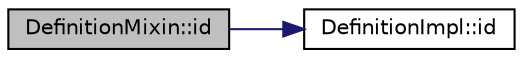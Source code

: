 digraph "DefinitionMixin::id"
{
 // LATEX_PDF_SIZE
  edge [fontname="Helvetica",fontsize="10",labelfontname="Helvetica",labelfontsize="10"];
  node [fontname="Helvetica",fontsize="10",shape=record];
  rankdir="LR";
  Node1 [label="DefinitionMixin::id",height=0.2,width=0.4,color="black", fillcolor="grey75", style="filled", fontcolor="black",tooltip=" "];
  Node1 -> Node2 [color="midnightblue",fontsize="10",style="solid"];
  Node2 [label="DefinitionImpl::id",height=0.2,width=0.4,color="black", fillcolor="white", style="filled",URL="$classDefinitionImpl.html#a5b06596df82dda3df5e79ab1d9529e10",tooltip=" "];
}

